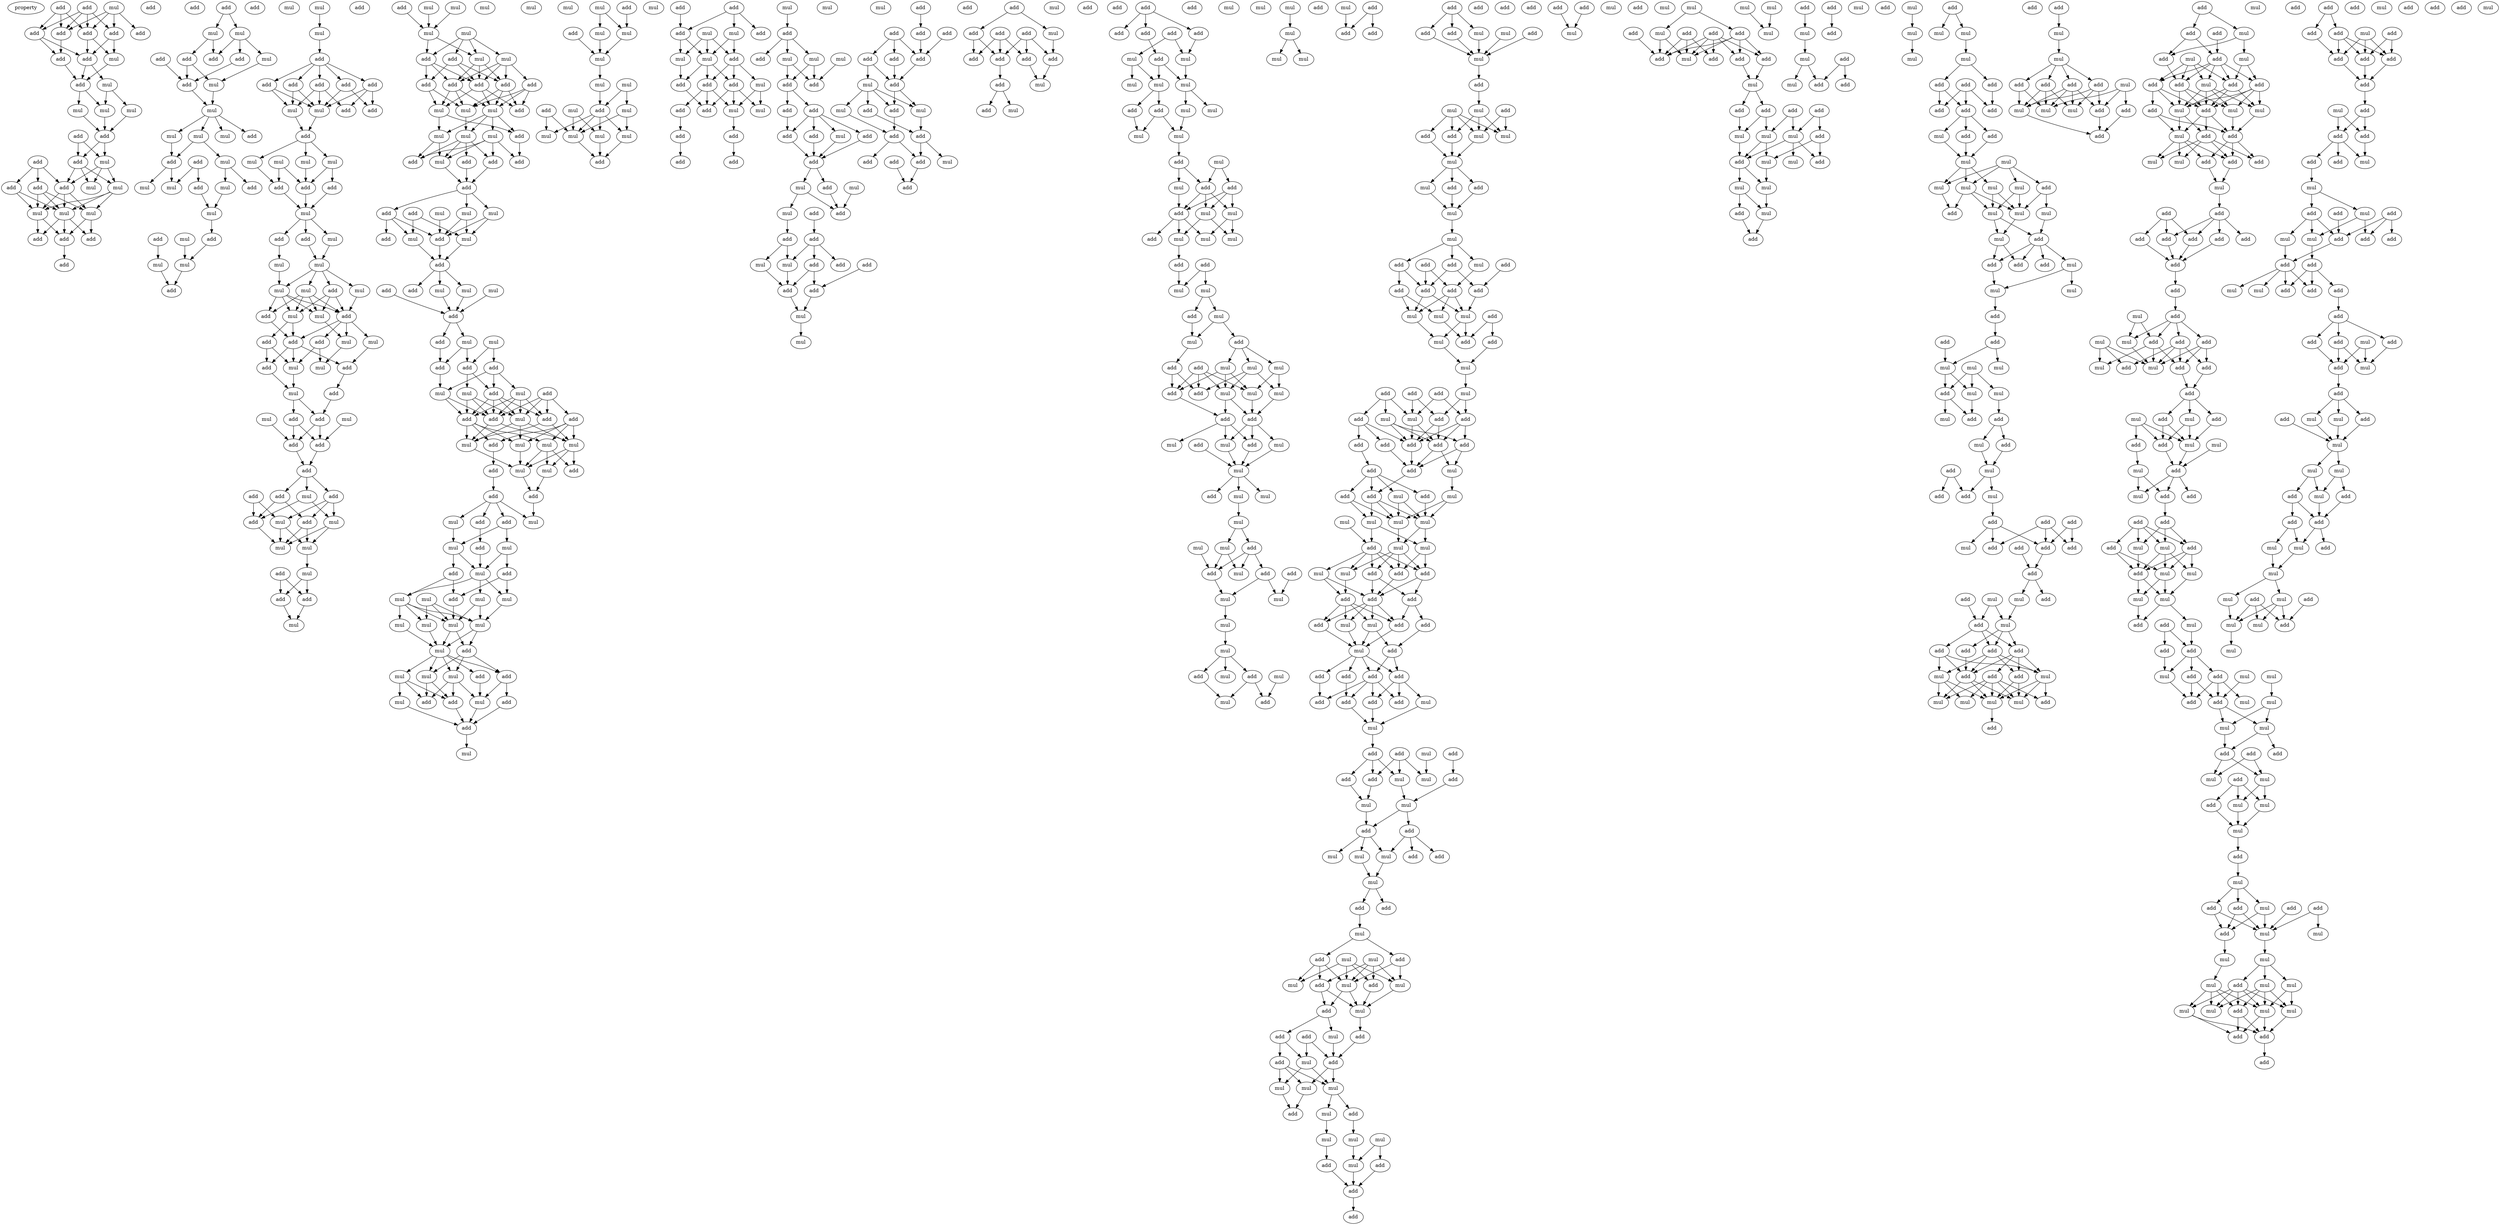 digraph {
    node [fontcolor=black]
    property [mul=2,lf=1.7]
    0 [ label = mul ];
    1 [ label = add ];
    2 [ label = add ];
    3 [ label = add ];
    4 [ label = add ];
    5 [ label = add ];
    6 [ label = add ];
    7 [ label = add ];
    8 [ label = add ];
    9 [ label = add ];
    10 [ label = mul ];
    11 [ label = add ];
    12 [ label = add ];
    13 [ label = mul ];
    14 [ label = mul ];
    15 [ label = add ];
    16 [ label = mul ];
    17 [ label = mul ];
    18 [ label = add ];
    19 [ label = add ];
    20 [ label = add ];
    21 [ label = add ];
    22 [ label = mul ];
    23 [ label = mul ];
    24 [ label = add ];
    25 [ label = add ];
    26 [ label = add ];
    27 [ label = mul ];
    28 [ label = mul ];
    29 [ label = mul ];
    30 [ label = mul ];
    31 [ label = add ];
    32 [ label = add ];
    33 [ label = add ];
    34 [ label = add ];
    35 [ label = add ];
    36 [ label = mul ];
    37 [ label = mul ];
    38 [ label = add ];
    39 [ label = add ];
    40 [ label = mul ];
    41 [ label = add ];
    42 [ label = add ];
    43 [ label = add ];
    44 [ label = mul ];
    45 [ label = mul ];
    46 [ label = mul ];
    47 [ label = mul ];
    48 [ label = mul ];
    49 [ label = add ];
    50 [ label = add ];
    51 [ label = add ];
    52 [ label = add ];
    53 [ label = mul ];
    54 [ label = add ];
    55 [ label = mul ];
    56 [ label = mul ];
    57 [ label = mul ];
    58 [ label = add ];
    59 [ label = mul ];
    60 [ label = add ];
    61 [ label = add ];
    62 [ label = mul ];
    63 [ label = mul ];
    64 [ label = mul ];
    65 [ label = mul ];
    66 [ label = add ];
    67 [ label = mul ];
    68 [ label = add ];
    69 [ label = mul ];
    70 [ label = add ];
    71 [ label = add ];
    72 [ label = add ];
    73 [ label = add ];
    74 [ label = add ];
    75 [ label = add ];
    76 [ label = mul ];
    77 [ label = add ];
    78 [ label = add ];
    79 [ label = mul ];
    80 [ label = add ];
    81 [ label = mul ];
    82 [ label = mul ];
    83 [ label = mul ];
    84 [ label = mul ];
    85 [ label = add ];
    86 [ label = add ];
    87 [ label = add ];
    88 [ label = mul ];
    89 [ label = mul ];
    90 [ label = add ];
    91 [ label = add ];
    92 [ label = mul ];
    93 [ label = mul ];
    94 [ label = add ];
    95 [ label = mul ];
    96 [ label = mul ];
    97 [ label = mul ];
    98 [ label = add ];
    99 [ label = mul ];
    100 [ label = add ];
    101 [ label = mul ];
    102 [ label = mul ];
    103 [ label = add ];
    104 [ label = add ];
    105 [ label = add ];
    106 [ label = mul ];
    107 [ label = mul ];
    108 [ label = add ];
    109 [ label = add ];
    110 [ label = mul ];
    111 [ label = mul ];
    112 [ label = add ];
    113 [ label = mul ];
    114 [ label = add ];
    115 [ label = add ];
    116 [ label = mul ];
    117 [ label = add ];
    118 [ label = add ];
    119 [ label = add ];
    120 [ label = add ];
    121 [ label = mul ];
    122 [ label = add ];
    123 [ label = add ];
    124 [ label = mul ];
    125 [ label = add ];
    126 [ label = add ];
    127 [ label = mul ];
    128 [ label = mul ];
    129 [ label = mul ];
    130 [ label = mul ];
    131 [ label = add ];
    132 [ label = add ];
    133 [ label = add ];
    134 [ label = mul ];
    135 [ label = add ];
    136 [ label = mul ];
    137 [ label = mul ];
    138 [ label = mul ];
    139 [ label = mul ];
    140 [ label = mul ];
    141 [ label = add ];
    142 [ label = add ];
    143 [ label = mul ];
    144 [ label = add ];
    145 [ label = add ];
    146 [ label = add ];
    147 [ label = add ];
    148 [ label = add ];
    149 [ label = mul ];
    150 [ label = add ];
    151 [ label = mul ];
    152 [ label = mul ];
    153 [ label = mul ];
    154 [ label = mul ];
    155 [ label = mul ];
    156 [ label = add ];
    157 [ label = add ];
    158 [ label = add ];
    159 [ label = add ];
    160 [ label = add ];
    161 [ label = mul ];
    162 [ label = add ];
    163 [ label = add ];
    164 [ label = mul ];
    165 [ label = mul ];
    166 [ label = mul ];
    167 [ label = add ];
    168 [ label = mul ];
    169 [ label = add ];
    170 [ label = mul ];
    171 [ label = add ];
    172 [ label = add ];
    173 [ label = mul ];
    174 [ label = add ];
    175 [ label = mul ];
    176 [ label = mul ];
    177 [ label = add ];
    178 [ label = add ];
    179 [ label = mul ];
    180 [ label = mul ];
    181 [ label = add ];
    182 [ label = mul ];
    183 [ label = mul ];
    184 [ label = add ];
    185 [ label = add ];
    186 [ label = add ];
    187 [ label = mul ];
    188 [ label = add ];
    189 [ label = mul ];
    190 [ label = add ];
    191 [ label = mul ];
    192 [ label = add ];
    193 [ label = mul ];
    194 [ label = add ];
    195 [ label = add ];
    196 [ label = add ];
    197 [ label = mul ];
    198 [ label = add ];
    199 [ label = mul ];
    200 [ label = mul ];
    201 [ label = mul ];
    202 [ label = mul ];
    203 [ label = add ];
    204 [ label = mul ];
    205 [ label = add ];
    206 [ label = add ];
    207 [ label = add ];
    208 [ label = add ];
    209 [ label = add ];
    210 [ label = mul ];
    211 [ label = mul ];
    212 [ label = mul ];
    213 [ label = add ];
    214 [ label = mul ];
    215 [ label = mul ];
    216 [ label = add ];
    217 [ label = add ];
    218 [ label = mul ];
    219 [ label = mul ];
    220 [ label = mul ];
    221 [ label = mul ];
    222 [ label = add ];
    223 [ label = mul ];
    224 [ label = mul ];
    225 [ label = mul ];
    226 [ label = mul ];
    227 [ label = mul ];
    228 [ label = add ];
    229 [ label = mul ];
    230 [ label = mul ];
    231 [ label = add ];
    232 [ label = add ];
    233 [ label = mul ];
    234 [ label = mul ];
    235 [ label = add ];
    236 [ label = add ];
    237 [ label = mul ];
    238 [ label = mul ];
    239 [ label = add ];
    240 [ label = add ];
    241 [ label = add ];
    242 [ label = mul ];
    243 [ label = mul ];
    244 [ label = add ];
    245 [ label = mul ];
    246 [ label = mul ];
    247 [ label = mul ];
    248 [ label = mul ];
    249 [ label = mul ];
    250 [ label = mul ];
    251 [ label = add ];
    252 [ label = mul ];
    253 [ label = mul ];
    254 [ label = add ];
    255 [ label = mul ];
    256 [ label = mul ];
    257 [ label = mul ];
    258 [ label = mul ];
    259 [ label = add ];
    260 [ label = add ];
    261 [ label = add ];
    262 [ label = add ];
    263 [ label = add ];
    264 [ label = mul ];
    265 [ label = mul ];
    266 [ label = mul ];
    267 [ label = add ];
    268 [ label = mul ];
    269 [ label = add ];
    270 [ label = add ];
    271 [ label = mul ];
    272 [ label = add ];
    273 [ label = mul ];
    274 [ label = add ];
    275 [ label = mul ];
    276 [ label = add ];
    277 [ label = add ];
    278 [ label = add ];
    279 [ label = add ];
    280 [ label = add ];
    281 [ label = mul ];
    282 [ label = add ];
    283 [ label = mul ];
    284 [ label = mul ];
    285 [ label = add ];
    286 [ label = mul ];
    287 [ label = add ];
    288 [ label = add ];
    289 [ label = add ];
    290 [ label = add ];
    291 [ label = mul ];
    292 [ label = add ];
    293 [ label = add ];
    294 [ label = add ];
    295 [ label = add ];
    296 [ label = mul ];
    297 [ label = mul ];
    298 [ label = add ];
    299 [ label = mul ];
    300 [ label = add ];
    301 [ label = add ];
    302 [ label = add ];
    303 [ label = add ];
    304 [ label = mul ];
    305 [ label = mul ];
    306 [ label = add ];
    307 [ label = mul ];
    308 [ label = add ];
    309 [ label = add ];
    310 [ label = add ];
    311 [ label = add ];
    312 [ label = mul ];
    313 [ label = mul ];
    314 [ label = mul ];
    315 [ label = add ];
    316 [ label = add ];
    317 [ label = add ];
    318 [ label = add ];
    319 [ label = add ];
    320 [ label = add ];
    321 [ label = add ];
    322 [ label = add ];
    323 [ label = mul ];
    324 [ label = add ];
    325 [ label = mul ];
    326 [ label = add ];
    327 [ label = mul ];
    328 [ label = add ];
    329 [ label = add ];
    330 [ label = add ];
    331 [ label = add ];
    332 [ label = add ];
    333 [ label = mul ];
    334 [ label = add ];
    335 [ label = add ];
    336 [ label = add ];
    337 [ label = add ];
    338 [ label = mul ];
    339 [ label = add ];
    340 [ label = add ];
    341 [ label = add ];
    342 [ label = add ];
    343 [ label = add ];
    344 [ label = mul ];
    345 [ label = add ];
    346 [ label = add ];
    347 [ label = mul ];
    348 [ label = add ];
    349 [ label = add ];
    350 [ label = mul ];
    351 [ label = add ];
    352 [ label = add ];
    353 [ label = add ];
    354 [ label = add ];
    355 [ label = add ];
    356 [ label = add ];
    357 [ label = mul ];
    358 [ label = add ];
    359 [ label = mul ];
    360 [ label = mul ];
    361 [ label = mul ];
    362 [ label = mul ];
    363 [ label = add ];
    364 [ label = mul ];
    365 [ label = add ];
    366 [ label = mul ];
    367 [ label = add ];
    368 [ label = mul ];
    369 [ label = mul ];
    370 [ label = add ];
    371 [ label = mul ];
    372 [ label = add ];
    373 [ label = mul ];
    374 [ label = add ];
    375 [ label = mul ];
    376 [ label = add ];
    377 [ label = mul ];
    378 [ label = add ];
    379 [ label = mul ];
    380 [ label = mul ];
    381 [ label = mul ];
    382 [ label = add ];
    383 [ label = add ];
    384 [ label = mul ];
    385 [ label = mul ];
    386 [ label = mul ];
    387 [ label = add ];
    388 [ label = mul ];
    389 [ label = add ];
    390 [ label = mul ];
    391 [ label = add ];
    392 [ label = mul ];
    393 [ label = mul ];
    394 [ label = add ];
    395 [ label = mul ];
    396 [ label = add ];
    397 [ label = mul ];
    398 [ label = add ];
    399 [ label = mul ];
    400 [ label = add ];
    401 [ label = add ];
    402 [ label = mul ];
    403 [ label = add ];
    404 [ label = mul ];
    405 [ label = add ];
    406 [ label = mul ];
    407 [ label = mul ];
    408 [ label = add ];
    409 [ label = mul ];
    410 [ label = mul ];
    411 [ label = mul ];
    412 [ label = mul ];
    413 [ label = mul ];
    414 [ label = add ];
    415 [ label = add ];
    416 [ label = add ];
    417 [ label = mul ];
    418 [ label = add ];
    419 [ label = mul ];
    420 [ label = mul ];
    421 [ label = mul ];
    422 [ label = mul ];
    423 [ label = mul ];
    424 [ label = add ];
    425 [ label = mul ];
    426 [ label = mul ];
    427 [ label = add ];
    428 [ label = add ];
    429 [ label = mul ];
    430 [ label = mul ];
    431 [ label = mul ];
    432 [ label = mul ];
    433 [ label = mul ];
    434 [ label = add ];
    435 [ label = add ];
    436 [ label = mul ];
    437 [ label = mul ];
    438 [ label = add ];
    439 [ label = add ];
    440 [ label = add ];
    441 [ label = add ];
    442 [ label = mul ];
    443 [ label = mul ];
    444 [ label = add ];
    445 [ label = add ];
    446 [ label = mul ];
    447 [ label = add ];
    448 [ label = add ];
    449 [ label = add ];
    450 [ label = mul ];
    451 [ label = mul ];
    452 [ label = add ];
    453 [ label = add ];
    454 [ label = mul ];
    455 [ label = mul ];
    456 [ label = mul ];
    457 [ label = mul ];
    458 [ label = add ];
    459 [ label = add ];
    460 [ label = add ];
    461 [ label = mul ];
    462 [ label = add ];
    463 [ label = mul ];
    464 [ label = add ];
    465 [ label = add ];
    466 [ label = mul ];
    467 [ label = add ];
    468 [ label = add ];
    469 [ label = add ];
    470 [ label = add ];
    471 [ label = add ];
    472 [ label = add ];
    473 [ label = mul ];
    474 [ label = mul ];
    475 [ label = add ];
    476 [ label = mul ];
    477 [ label = add ];
    478 [ label = add ];
    479 [ label = mul ];
    480 [ label = mul ];
    481 [ label = mul ];
    482 [ label = add ];
    483 [ label = add ];
    484 [ label = add ];
    485 [ label = mul ];
    486 [ label = add ];
    487 [ label = add ];
    488 [ label = add ];
    489 [ label = mul ];
    490 [ label = add ];
    491 [ label = add ];
    492 [ label = add ];
    493 [ label = add ];
    494 [ label = add ];
    495 [ label = add ];
    496 [ label = mul ];
    497 [ label = add ];
    498 [ label = add ];
    499 [ label = mul ];
    500 [ label = add ];
    501 [ label = add ];
    502 [ label = mul ];
    503 [ label = mul ];
    504 [ label = mul ];
    505 [ label = mul ];
    506 [ label = mul ];
    507 [ label = mul ];
    508 [ label = add ];
    509 [ label = mul ];
    510 [ label = mul ];
    511 [ label = add ];
    512 [ label = mul ];
    513 [ label = add ];
    514 [ label = add ];
    515 [ label = add ];
    516 [ label = add ];
    517 [ label = add ];
    518 [ label = add ];
    519 [ label = add ];
    520 [ label = mul ];
    521 [ label = mul ];
    522 [ label = add ];
    523 [ label = add ];
    524 [ label = mul ];
    525 [ label = add ];
    526 [ label = add ];
    527 [ label = add ];
    528 [ label = add ];
    529 [ label = add ];
    530 [ label = add ];
    531 [ label = add ];
    532 [ label = mul ];
    533 [ label = add ];
    534 [ label = mul ];
    535 [ label = add ];
    536 [ label = add ];
    537 [ label = add ];
    538 [ label = mul ];
    539 [ label = add ];
    540 [ label = mul ];
    541 [ label = add ];
    542 [ label = mul ];
    543 [ label = add ];
    544 [ label = mul ];
    545 [ label = mul ];
    546 [ label = add ];
    547 [ label = add ];
    548 [ label = mul ];
    549 [ label = add ];
    550 [ label = add ];
    551 [ label = mul ];
    552 [ label = mul ];
    553 [ label = mul ];
    554 [ label = add ];
    555 [ label = add ];
    556 [ label = mul ];
    557 [ label = mul ];
    558 [ label = add ];
    559 [ label = mul ];
    560 [ label = add ];
    561 [ label = add ];
    562 [ label = mul ];
    563 [ label = add ];
    564 [ label = mul ];
    565 [ label = mul ];
    566 [ label = mul ];
    567 [ label = add ];
    568 [ label = mul ];
    569 [ label = add ];
    570 [ label = add ];
    571 [ label = add ];
    572 [ label = mul ];
    573 [ label = add ];
    574 [ label = add ];
    575 [ label = mul ];
    576 [ label = mul ];
    577 [ label = mul ];
    578 [ label = add ];
    579 [ label = add ];
    580 [ label = mul ];
    581 [ label = mul ];
    582 [ label = mul ];
    583 [ label = mul ];
    584 [ label = mul ];
    585 [ label = add ];
    586 [ label = add ];
    587 [ label = add ];
    588 [ label = add ];
    589 [ label = mul ];
    590 [ label = add ];
    591 [ label = add ];
    592 [ label = add ];
    593 [ label = mul ];
    594 [ label = mul ];
    595 [ label = mul ];
    596 [ label = add ];
    597 [ label = add ];
    598 [ label = add ];
    599 [ label = add ];
    600 [ label = mul ];
    601 [ label = add ];
    602 [ label = add ];
    603 [ label = mul ];
    604 [ label = add ];
    605 [ label = add ];
    606 [ label = mul ];
    607 [ label = add ];
    608 [ label = add ];
    609 [ label = add ];
    610 [ label = add ];
    611 [ label = mul ];
    612 [ label = mul ];
    613 [ label = mul ];
    614 [ label = add ];
    615 [ label = mul ];
    616 [ label = add ];
    617 [ label = add ];
    618 [ label = mul ];
    619 [ label = mul ];
    620 [ label = mul ];
    621 [ label = mul ];
    622 [ label = add ];
    623 [ label = add ];
    624 [ label = mul ];
    625 [ label = mul ];
    626 [ label = add ];
    627 [ label = mul ];
    628 [ label = mul ];
    629 [ label = add ];
    630 [ label = mul ];
    631 [ label = add ];
    632 [ label = add ];
    633 [ label = mul ];
    634 [ label = mul ];
    635 [ label = add ];
    636 [ label = add ];
    637 [ label = add ];
    638 [ label = mul ];
    639 [ label = add ];
    640 [ label = mul ];
    641 [ label = mul ];
    642 [ label = mul ];
    643 [ label = mul ];
    644 [ label = mul ];
    645 [ label = add ];
    646 [ label = add ];
    647 [ label = add ];
    648 [ label = add ];
    649 [ label = add ];
    650 [ label = add ];
    651 [ label = mul ];
    652 [ label = add ];
    653 [ label = add ];
    654 [ label = mul ];
    655 [ label = mul ];
    656 [ label = mul ];
    657 [ label = mul ];
    658 [ label = mul ];
    659 [ label = mul ];
    660 [ label = add ];
    661 [ label = mul ];
    662 [ label = add ];
    663 [ label = mul ];
    664 [ label = mul ];
    665 [ label = add ];
    666 [ label = mul ];
    667 [ label = add ];
    668 [ label = add ];
    669 [ label = mul ];
    670 [ label = add ];
    671 [ label = mul ];
    672 [ label = mul ];
    673 [ label = add ];
    674 [ label = add ];
    675 [ label = add ];
    676 [ label = mul ];
    677 [ label = mul ];
    678 [ label = mul ];
    679 [ label = add ];
    680 [ label = mul ];
    681 [ label = mul ];
    682 [ label = add ];
    683 [ label = add ];
    684 [ label = mul ];
    685 [ label = mul ];
    686 [ label = add ];
    687 [ label = mul ];
    688 [ label = add ];
    689 [ label = add ];
    690 [ label = mul ];
    691 [ label = add ];
    692 [ label = add ];
    693 [ label = add ];
    694 [ label = add ];
    695 [ label = add ];
    696 [ label = mul ];
    697 [ label = add ];
    698 [ label = add ];
    699 [ label = add ];
    700 [ label = add ];
    701 [ label = add ];
    702 [ label = mul ];
    703 [ label = mul ];
    704 [ label = add ];
    705 [ label = add ];
    706 [ label = mul ];
    707 [ label = add ];
    708 [ label = add ];
    709 [ label = add ];
    710 [ label = add ];
    711 [ label = add ];
    712 [ label = mul ];
    713 [ label = add ];
    714 [ label = add ];
    715 [ label = mul ];
    716 [ label = add ];
    717 [ label = mul ];
    718 [ label = mul ];
    719 [ label = mul ];
    720 [ label = add ];
    721 [ label = mul ];
    722 [ label = add ];
    723 [ label = add ];
    724 [ label = mul ];
    725 [ label = mul ];
    726 [ label = add ];
    727 [ label = add ];
    728 [ label = mul ];
    729 [ label = add ];
    730 [ label = add ];
    731 [ label = mul ];
    732 [ label = add ];
    733 [ label = mul ];
    734 [ label = mul ];
    735 [ label = add ];
    736 [ label = add ];
    737 [ label = add ];
    738 [ label = add ];
    739 [ label = mul ];
    740 [ label = add ];
    741 [ label = mul ];
    742 [ label = mul ];
    743 [ label = add ];
    744 [ label = add ];
    745 [ label = add ];
    746 [ label = add ];
    747 [ label = mul ];
    748 [ label = add ];
    749 [ label = add ];
    750 [ label = mul ];
    751 [ label = add ];
    752 [ label = mul ];
    753 [ label = add ];
    754 [ label = mul ];
    755 [ label = mul ];
    756 [ label = add ];
    757 [ label = add ];
    758 [ label = add ];
    759 [ label = mul ];
    760 [ label = mul ];
    761 [ label = add ];
    762 [ label = add ];
    763 [ label = mul ];
    764 [ label = add ];
    765 [ label = add ];
    766 [ label = add ];
    767 [ label = add ];
    768 [ label = add ];
    769 [ label = add ];
    770 [ label = add ];
    771 [ label = add ];
    772 [ label = add ];
    773 [ label = add ];
    774 [ label = mul ];
    775 [ label = mul ];
    776 [ label = mul ];
    777 [ label = add ];
    778 [ label = add ];
    779 [ label = add ];
    780 [ label = mul ];
    781 [ label = add ];
    782 [ label = mul ];
    783 [ label = add ];
    784 [ label = add ];
    785 [ label = add ];
    786 [ label = mul ];
    787 [ label = mul ];
    788 [ label = add ];
    789 [ label = add ];
    790 [ label = add ];
    791 [ label = add ];
    792 [ label = mul ];
    793 [ label = mul ];
    794 [ label = mul ];
    795 [ label = add ];
    796 [ label = mul ];
    797 [ label = add ];
    798 [ label = add ];
    799 [ label = add ];
    800 [ label = add ];
    801 [ label = add ];
    802 [ label = mul ];
    803 [ label = mul ];
    804 [ label = add ];
    805 [ label = mul ];
    806 [ label = mul ];
    807 [ label = add ];
    808 [ label = mul ];
    809 [ label = mul ];
    810 [ label = add ];
    811 [ label = add ];
    812 [ label = mul ];
    813 [ label = add ];
    814 [ label = add ];
    815 [ label = mul ];
    816 [ label = add ];
    817 [ label = mul ];
    818 [ label = mul ];
    819 [ label = add ];
    820 [ label = add ];
    821 [ label = mul ];
    822 [ label = add ];
    823 [ label = mul ];
    824 [ label = mul ];
    825 [ label = mul ];
    826 [ label = mul ];
    827 [ label = add ];
    828 [ label = add ];
    829 [ label = add ];
    830 [ label = mul ];
    831 [ label = mul ];
    832 [ label = add ];
    833 [ label = add ];
    834 [ label = mul ];
    835 [ label = add ];
    836 [ label = mul ];
    837 [ label = mul ];
    838 [ label = add ];
    839 [ label = mul ];
    840 [ label = add ];
    841 [ label = add ];
    842 [ label = add ];
    843 [ label = mul ];
    844 [ label = add ];
    845 [ label = mul ];
    846 [ label = mul ];
    847 [ label = add ];
    848 [ label = mul ];
    849 [ label = mul ];
    850 [ label = mul ];
    851 [ label = add ];
    852 [ label = mul ];
    853 [ label = mul ];
    854 [ label = mul ];
    855 [ label = mul ];
    856 [ label = mul ];
    857 [ label = add ];
    858 [ label = mul ];
    859 [ label = add ];
    860 [ label = add ];
    861 [ label = add ];
    862 [ label = add ];
    863 [ label = add ];
    864 [ label = add ];
    865 [ label = mul ];
    866 [ label = add ];
    867 [ label = add ];
    868 [ label = add ];
    869 [ label = add ];
    870 [ label = add ];
    871 [ label = add ];
    872 [ label = mul ];
    873 [ label = add ];
    874 [ label = add ];
    875 [ label = add ];
    876 [ label = add ];
    877 [ label = add ];
    878 [ label = mul ];
    879 [ label = mul ];
    880 [ label = add ];
    881 [ label = add ];
    882 [ label = add ];
    883 [ label = mul ];
    884 [ label = add ];
    885 [ label = mul ];
    886 [ label = mul ];
    887 [ label = add ];
    888 [ label = add ];
    889 [ label = add ];
    890 [ label = add ];
    891 [ label = mul ];
    892 [ label = add ];
    893 [ label = add ];
    894 [ label = add ];
    895 [ label = mul ];
    896 [ label = add ];
    897 [ label = add ];
    898 [ label = mul ];
    899 [ label = add ];
    900 [ label = mul ];
    901 [ label = add ];
    902 [ label = mul ];
    903 [ label = add ];
    904 [ label = add ];
    905 [ label = add ];
    906 [ label = add ];
    907 [ label = mul ];
    908 [ label = mul ];
    909 [ label = add ];
    910 [ label = mul ];
    911 [ label = mul ];
    912 [ label = mul ];
    913 [ label = mul ];
    914 [ label = add ];
    915 [ label = add ];
    916 [ label = add ];
    917 [ label = add ];
    918 [ label = add ];
    919 [ label = mul ];
    920 [ label = mul ];
    921 [ label = mul ];
    922 [ label = mul ];
    923 [ label = add ];
    924 [ label = add ];
    925 [ label = mul ];
    926 [ label = add ];
    927 [ label = mul ];
    928 [ label = mul ];
    929 [ label = add ];
    930 [ label = mul ];
    931 [ label = add ];
    932 [ label = mul ];
    0 -> 4 [ name = 0 ];
    0 -> 5 [ name = 1 ];
    0 -> 6 [ name = 2 ];
    0 -> 8 [ name = 3 ];
    1 -> 4 [ name = 4 ];
    1 -> 5 [ name = 5 ];
    1 -> 7 [ name = 6 ];
    2 -> 4 [ name = 7 ];
    2 -> 5 [ name = 8 ];
    2 -> 6 [ name = 9 ];
    2 -> 7 [ name = 10 ];
    4 -> 10 [ name = 11 ];
    4 -> 11 [ name = 12 ];
    5 -> 9 [ name = 13 ];
    6 -> 10 [ name = 14 ];
    6 -> 11 [ name = 15 ];
    7 -> 9 [ name = 16 ];
    7 -> 11 [ name = 17 ];
    9 -> 12 [ name = 18 ];
    10 -> 12 [ name = 19 ];
    11 -> 12 [ name = 20 ];
    11 -> 13 [ name = 21 ];
    12 -> 14 [ name = 22 ];
    12 -> 16 [ name = 23 ];
    13 -> 16 [ name = 24 ];
    13 -> 17 [ name = 25 ];
    14 -> 19 [ name = 26 ];
    16 -> 19 [ name = 27 ];
    17 -> 19 [ name = 28 ];
    18 -> 20 [ name = 29 ];
    18 -> 22 [ name = 30 ];
    19 -> 20 [ name = 31 ];
    19 -> 22 [ name = 32 ];
    20 -> 23 [ name = 33 ];
    20 -> 26 [ name = 34 ];
    20 -> 27 [ name = 35 ];
    21 -> 24 [ name = 36 ];
    21 -> 25 [ name = 37 ];
    21 -> 26 [ name = 38 ];
    22 -> 23 [ name = 39 ];
    22 -> 26 [ name = 40 ];
    22 -> 27 [ name = 41 ];
    24 -> 28 [ name = 42 ];
    24 -> 29 [ name = 43 ];
    24 -> 30 [ name = 44 ];
    25 -> 28 [ name = 45 ];
    25 -> 30 [ name = 46 ];
    26 -> 28 [ name = 47 ];
    26 -> 29 [ name = 48 ];
    26 -> 30 [ name = 49 ];
    27 -> 28 [ name = 50 ];
    27 -> 29 [ name = 51 ];
    27 -> 30 [ name = 52 ];
    28 -> 31 [ name = 53 ];
    28 -> 33 [ name = 54 ];
    29 -> 32 [ name = 55 ];
    29 -> 33 [ name = 56 ];
    30 -> 31 [ name = 57 ];
    30 -> 32 [ name = 58 ];
    30 -> 33 [ name = 59 ];
    33 -> 35 [ name = 60 ];
    34 -> 36 [ name = 61 ];
    34 -> 37 [ name = 62 ];
    36 -> 38 [ name = 63 ];
    36 -> 39 [ name = 64 ];
    36 -> 40 [ name = 65 ];
    37 -> 39 [ name = 66 ];
    37 -> 41 [ name = 67 ];
    38 -> 43 [ name = 68 ];
    40 -> 44 [ name = 69 ];
    41 -> 43 [ name = 70 ];
    41 -> 44 [ name = 71 ];
    42 -> 43 [ name = 72 ];
    43 -> 45 [ name = 73 ];
    44 -> 45 [ name = 74 ];
    45 -> 46 [ name = 75 ];
    45 -> 47 [ name = 76 ];
    45 -> 48 [ name = 77 ];
    45 -> 50 [ name = 78 ];
    46 -> 51 [ name = 79 ];
    46 -> 53 [ name = 80 ];
    47 -> 51 [ name = 81 ];
    51 -> 56 [ name = 82 ];
    51 -> 57 [ name = 83 ];
    52 -> 57 [ name = 84 ];
    52 -> 58 [ name = 85 ];
    53 -> 54 [ name = 86 ];
    53 -> 55 [ name = 87 ];
    55 -> 59 [ name = 88 ];
    58 -> 59 [ name = 89 ];
    59 -> 60 [ name = 90 ];
    60 -> 65 [ name = 91 ];
    61 -> 64 [ name = 92 ];
    62 -> 65 [ name = 93 ];
    64 -> 66 [ name = 94 ];
    65 -> 66 [ name = 95 ];
    67 -> 69 [ name = 96 ];
    69 -> 70 [ name = 97 ];
    70 -> 71 [ name = 98 ];
    70 -> 72 [ name = 99 ];
    70 -> 73 [ name = 100 ];
    70 -> 74 [ name = 101 ];
    70 -> 75 [ name = 102 ];
    71 -> 76 [ name = 103 ];
    71 -> 77 [ name = 104 ];
    72 -> 76 [ name = 105 ];
    72 -> 79 [ name = 106 ];
    73 -> 76 [ name = 107 ];
    73 -> 79 [ name = 108 ];
    74 -> 76 [ name = 109 ];
    74 -> 78 [ name = 110 ];
    74 -> 79 [ name = 111 ];
    75 -> 76 [ name = 112 ];
    75 -> 77 [ name = 113 ];
    75 -> 78 [ name = 114 ];
    76 -> 80 [ name = 115 ];
    79 -> 80 [ name = 116 ];
    80 -> 81 [ name = 117 ];
    80 -> 82 [ name = 118 ];
    80 -> 84 [ name = 119 ];
    81 -> 85 [ name = 120 ];
    81 -> 87 [ name = 121 ];
    82 -> 86 [ name = 122 ];
    83 -> 86 [ name = 123 ];
    83 -> 87 [ name = 124 ];
    84 -> 87 [ name = 125 ];
    85 -> 88 [ name = 126 ];
    86 -> 88 [ name = 127 ];
    87 -> 88 [ name = 128 ];
    88 -> 89 [ name = 129 ];
    88 -> 90 [ name = 130 ];
    88 -> 91 [ name = 131 ];
    89 -> 92 [ name = 132 ];
    90 -> 92 [ name = 133 ];
    91 -> 93 [ name = 134 ];
    92 -> 94 [ name = 135 ];
    92 -> 95 [ name = 136 ];
    92 -> 96 [ name = 137 ];
    92 -> 97 [ name = 138 ];
    93 -> 96 [ name = 139 ];
    94 -> 99 [ name = 140 ];
    94 -> 100 [ name = 141 ];
    94 -> 101 [ name = 142 ];
    95 -> 98 [ name = 143 ];
    95 -> 99 [ name = 144 ];
    95 -> 100 [ name = 145 ];
    95 -> 101 [ name = 146 ];
    96 -> 98 [ name = 147 ];
    96 -> 99 [ name = 148 ];
    96 -> 100 [ name = 149 ];
    96 -> 101 [ name = 150 ];
    97 -> 100 [ name = 151 ];
    98 -> 103 [ name = 152 ];
    99 -> 103 [ name = 153 ];
    99 -> 104 [ name = 154 ];
    100 -> 102 [ name = 155 ];
    100 -> 103 [ name = 156 ];
    100 -> 105 [ name = 157 ];
    100 -> 106 [ name = 158 ];
    101 -> 106 [ name = 159 ];
    102 -> 108 [ name = 160 ];
    103 -> 107 [ name = 161 ];
    103 -> 108 [ name = 162 ];
    103 -> 109 [ name = 163 ];
    104 -> 107 [ name = 164 ];
    104 -> 109 [ name = 165 ];
    105 -> 107 [ name = 166 ];
    105 -> 110 [ name = 167 ];
    106 -> 110 [ name = 168 ];
    107 -> 111 [ name = 169 ];
    108 -> 112 [ name = 170 ];
    109 -> 111 [ name = 171 ];
    111 -> 114 [ name = 172 ];
    111 -> 115 [ name = 173 ];
    112 -> 114 [ name = 174 ];
    113 -> 117 [ name = 175 ];
    114 -> 117 [ name = 176 ];
    114 -> 118 [ name = 177 ];
    115 -> 117 [ name = 178 ];
    115 -> 118 [ name = 179 ];
    116 -> 118 [ name = 180 ];
    117 -> 119 [ name = 181 ];
    118 -> 119 [ name = 182 ];
    119 -> 120 [ name = 183 ];
    119 -> 121 [ name = 184 ];
    119 -> 123 [ name = 185 ];
    120 -> 124 [ name = 186 ];
    120 -> 126 [ name = 187 ];
    120 -> 127 [ name = 188 ];
    121 -> 124 [ name = 189 ];
    121 -> 125 [ name = 190 ];
    122 -> 125 [ name = 191 ];
    122 -> 127 [ name = 192 ];
    123 -> 125 [ name = 193 ];
    123 -> 126 [ name = 194 ];
    124 -> 128 [ name = 195 ];
    124 -> 129 [ name = 196 ];
    125 -> 128 [ name = 197 ];
    126 -> 128 [ name = 198 ];
    126 -> 129 [ name = 199 ];
    127 -> 128 [ name = 200 ];
    127 -> 129 [ name = 201 ];
    129 -> 130 [ name = 202 ];
    130 -> 132 [ name = 203 ];
    130 -> 133 [ name = 204 ];
    131 -> 132 [ name = 205 ];
    131 -> 133 [ name = 206 ];
    132 -> 134 [ name = 207 ];
    133 -> 134 [ name = 208 ];
    135 -> 138 [ name = 209 ];
    136 -> 138 [ name = 210 ];
    137 -> 138 [ name = 211 ];
    138 -> 142 [ name = 212 ];
    138 -> 143 [ name = 213 ];
    139 -> 140 [ name = 214 ];
    139 -> 141 [ name = 215 ];
    139 -> 142 [ name = 216 ];
    139 -> 143 [ name = 217 ];
    140 -> 145 [ name = 218 ];
    140 -> 146 [ name = 219 ];
    140 -> 147 [ name = 220 ];
    140 -> 148 [ name = 221 ];
    141 -> 144 [ name = 222 ];
    141 -> 146 [ name = 223 ];
    141 -> 147 [ name = 224 ];
    142 -> 144 [ name = 225 ];
    142 -> 147 [ name = 226 ];
    142 -> 148 [ name = 227 ];
    143 -> 146 [ name = 228 ];
    143 -> 147 [ name = 229 ];
    143 -> 148 [ name = 230 ];
    144 -> 151 [ name = 231 ];
    144 -> 152 [ name = 232 ];
    145 -> 149 [ name = 233 ];
    145 -> 150 [ name = 234 ];
    145 -> 151 [ name = 235 ];
    146 -> 149 [ name = 236 ];
    146 -> 150 [ name = 237 ];
    146 -> 151 [ name = 238 ];
    147 -> 149 [ name = 239 ];
    147 -> 150 [ name = 240 ];
    147 -> 152 [ name = 241 ];
    148 -> 149 [ name = 242 ];
    148 -> 151 [ name = 243 ];
    148 -> 152 [ name = 244 ];
    149 -> 153 [ name = 245 ];
    149 -> 154 [ name = 246 ];
    149 -> 155 [ name = 247 ];
    149 -> 156 [ name = 248 ];
    151 -> 153 [ name = 249 ];
    152 -> 154 [ name = 250 ];
    152 -> 156 [ name = 251 ];
    153 -> 157 [ name = 252 ];
    153 -> 158 [ name = 253 ];
    153 -> 160 [ name = 254 ];
    153 -> 161 [ name = 255 ];
    154 -> 160 [ name = 256 ];
    154 -> 161 [ name = 257 ];
    155 -> 158 [ name = 258 ];
    155 -> 159 [ name = 259 ];
    155 -> 160 [ name = 260 ];
    155 -> 161 [ name = 261 ];
    156 -> 159 [ name = 262 ];
    157 -> 162 [ name = 263 ];
    158 -> 162 [ name = 264 ];
    161 -> 162 [ name = 265 ];
    162 -> 163 [ name = 266 ];
    162 -> 164 [ name = 267 ];
    162 -> 165 [ name = 268 ];
    163 -> 168 [ name = 269 ];
    163 -> 169 [ name = 270 ];
    163 -> 171 [ name = 271 ];
    164 -> 169 [ name = 272 ];
    164 -> 170 [ name = 273 ];
    165 -> 169 [ name = 274 ];
    165 -> 170 [ name = 275 ];
    166 -> 169 [ name = 276 ];
    167 -> 168 [ name = 277 ];
    167 -> 170 [ name = 278 ];
    168 -> 172 [ name = 279 ];
    169 -> 172 [ name = 280 ];
    170 -> 172 [ name = 281 ];
    172 -> 173 [ name = 282 ];
    172 -> 174 [ name = 283 ];
    172 -> 175 [ name = 284 ];
    173 -> 178 [ name = 285 ];
    175 -> 178 [ name = 286 ];
    176 -> 178 [ name = 287 ];
    177 -> 178 [ name = 288 ];
    178 -> 179 [ name = 289 ];
    178 -> 181 [ name = 290 ];
    179 -> 185 [ name = 291 ];
    179 -> 186 [ name = 292 ];
    180 -> 184 [ name = 293 ];
    180 -> 185 [ name = 294 ];
    181 -> 186 [ name = 295 ];
    184 -> 187 [ name = 296 ];
    184 -> 189 [ name = 297 ];
    184 -> 190 [ name = 298 ];
    185 -> 190 [ name = 299 ];
    185 -> 191 [ name = 300 ];
    186 -> 187 [ name = 301 ];
    187 -> 194 [ name = 302 ];
    187 -> 195 [ name = 303 ];
    188 -> 192 [ name = 304 ];
    188 -> 193 [ name = 305 ];
    188 -> 195 [ name = 306 ];
    188 -> 196 [ name = 307 ];
    189 -> 193 [ name = 308 ];
    189 -> 194 [ name = 309 ];
    189 -> 195 [ name = 310 ];
    189 -> 196 [ name = 311 ];
    190 -> 193 [ name = 312 ];
    190 -> 194 [ name = 313 ];
    190 -> 195 [ name = 314 ];
    190 -> 196 [ name = 315 ];
    191 -> 193 [ name = 316 ];
    191 -> 194 [ name = 317 ];
    191 -> 195 [ name = 318 ];
    192 -> 197 [ name = 319 ];
    192 -> 198 [ name = 320 ];
    192 -> 199 [ name = 321 ];
    192 -> 201 [ name = 322 ];
    193 -> 199 [ name = 323 ];
    193 -> 200 [ name = 324 ];
    193 -> 201 [ name = 325 ];
    194 -> 197 [ name = 326 ];
    194 -> 198 [ name = 327 ];
    194 -> 200 [ name = 328 ];
    194 -> 201 [ name = 329 ];
    195 -> 199 [ name = 330 ];
    195 -> 200 [ name = 331 ];
    196 -> 199 [ name = 332 ];
    196 -> 200 [ name = 333 ];
    197 -> 202 [ name = 334 ];
    197 -> 203 [ name = 335 ];
    197 -> 204 [ name = 336 ];
    198 -> 205 [ name = 337 ];
    199 -> 202 [ name = 338 ];
    199 -> 203 [ name = 339 ];
    199 -> 204 [ name = 340 ];
    200 -> 204 [ name = 341 ];
    201 -> 204 [ name = 342 ];
    202 -> 206 [ name = 343 ];
    204 -> 206 [ name = 344 ];
    205 -> 207 [ name = 345 ];
    206 -> 212 [ name = 346 ];
    207 -> 208 [ name = 347 ];
    207 -> 209 [ name = 348 ];
    207 -> 211 [ name = 349 ];
    207 -> 212 [ name = 350 ];
    208 -> 213 [ name = 351 ];
    209 -> 214 [ name = 352 ];
    209 -> 215 [ name = 353 ];
    211 -> 215 [ name = 354 ];
    213 -> 218 [ name = 355 ];
    214 -> 217 [ name = 356 ];
    214 -> 218 [ name = 357 ];
    215 -> 216 [ name = 358 ];
    215 -> 218 [ name = 359 ];
    216 -> 220 [ name = 360 ];
    216 -> 222 [ name = 361 ];
    217 -> 221 [ name = 362 ];
    217 -> 222 [ name = 363 ];
    218 -> 219 [ name = 364 ];
    218 -> 220 [ name = 365 ];
    218 -> 221 [ name = 366 ];
    219 -> 224 [ name = 367 ];
    219 -> 227 [ name = 368 ];
    220 -> 224 [ name = 369 ];
    220 -> 225 [ name = 370 ];
    220 -> 226 [ name = 371 ];
    220 -> 227 [ name = 372 ];
    221 -> 227 [ name = 373 ];
    222 -> 224 [ name = 374 ];
    223 -> 224 [ name = 375 ];
    223 -> 225 [ name = 376 ];
    223 -> 227 [ name = 377 ];
    224 -> 228 [ name = 378 ];
    224 -> 229 [ name = 379 ];
    225 -> 229 [ name = 380 ];
    226 -> 229 [ name = 381 ];
    227 -> 228 [ name = 382 ];
    227 -> 229 [ name = 383 ];
    228 -> 230 [ name = 384 ];
    228 -> 232 [ name = 385 ];
    228 -> 233 [ name = 386 ];
    229 -> 230 [ name = 387 ];
    229 -> 231 [ name = 388 ];
    229 -> 232 [ name = 389 ];
    229 -> 233 [ name = 390 ];
    229 -> 234 [ name = 391 ];
    230 -> 236 [ name = 392 ];
    230 -> 237 [ name = 393 ];
    230 -> 239 [ name = 394 ];
    231 -> 237 [ name = 395 ];
    232 -> 235 [ name = 396 ];
    232 -> 237 [ name = 397 ];
    233 -> 236 [ name = 398 ];
    233 -> 239 [ name = 399 ];
    234 -> 236 [ name = 400 ];
    234 -> 238 [ name = 401 ];
    234 -> 239 [ name = 402 ];
    235 -> 240 [ name = 403 ];
    237 -> 240 [ name = 404 ];
    238 -> 240 [ name = 405 ];
    239 -> 240 [ name = 406 ];
    240 -> 243 [ name = 407 ];
    241 -> 246 [ name = 408 ];
    242 -> 245 [ name = 409 ];
    242 -> 246 [ name = 410 ];
    244 -> 248 [ name = 411 ];
    245 -> 248 [ name = 412 ];
    246 -> 248 [ name = 413 ];
    248 -> 249 [ name = 414 ];
    249 -> 254 [ name = 415 ];
    250 -> 252 [ name = 416 ];
    250 -> 254 [ name = 417 ];
    251 -> 255 [ name = 418 ];
    251 -> 257 [ name = 419 ];
    252 -> 257 [ name = 420 ];
    252 -> 258 [ name = 421 ];
    253 -> 256 [ name = 422 ];
    253 -> 257 [ name = 423 ];
    254 -> 255 [ name = 424 ];
    254 -> 256 [ name = 425 ];
    254 -> 257 [ name = 426 ];
    254 -> 258 [ name = 427 ];
    256 -> 259 [ name = 428 ];
    257 -> 259 [ name = 429 ];
    258 -> 259 [ name = 430 ];
    260 -> 262 [ name = 431 ];
    261 -> 262 [ name = 432 ];
    261 -> 263 [ name = 433 ];
    261 -> 264 [ name = 434 ];
    262 -> 266 [ name = 435 ];
    262 -> 268 [ name = 436 ];
    264 -> 267 [ name = 437 ];
    264 -> 268 [ name = 438 ];
    265 -> 266 [ name = 439 ];
    265 -> 267 [ name = 440 ];
    265 -> 268 [ name = 441 ];
    266 -> 269 [ name = 442 ];
    267 -> 270 [ name = 443 ];
    267 -> 271 [ name = 444 ];
    267 -> 272 [ name = 445 ];
    268 -> 269 [ name = 446 ];
    268 -> 270 [ name = 447 ];
    268 -> 272 [ name = 448 ];
    269 -> 274 [ name = 449 ];
    270 -> 274 [ name = 450 ];
    270 -> 275 [ name = 451 ];
    270 -> 276 [ name = 452 ];
    271 -> 273 [ name = 453 ];
    271 -> 275 [ name = 454 ];
    272 -> 273 [ name = 455 ];
    272 -> 274 [ name = 456 ];
    272 -> 275 [ name = 457 ];
    275 -> 278 [ name = 458 ];
    276 -> 277 [ name = 459 ];
    277 -> 280 [ name = 460 ];
    278 -> 279 [ name = 461 ];
    281 -> 282 [ name = 462 ];
    282 -> 283 [ name = 463 ];
    282 -> 285 [ name = 464 ];
    282 -> 286 [ name = 465 ];
    283 -> 287 [ name = 466 ];
    283 -> 288 [ name = 467 ];
    284 -> 288 [ name = 468 ];
    286 -> 287 [ name = 469 ];
    286 -> 288 [ name = 470 ];
    287 -> 289 [ name = 471 ];
    287 -> 290 [ name = 472 ];
    289 -> 291 [ name = 473 ];
    289 -> 292 [ name = 474 ];
    289 -> 293 [ name = 475 ];
    289 -> 294 [ name = 476 ];
    290 -> 292 [ name = 477 ];
    291 -> 295 [ name = 478 ];
    292 -> 295 [ name = 479 ];
    293 -> 295 [ name = 480 ];
    294 -> 295 [ name = 481 ];
    295 -> 296 [ name = 482 ];
    295 -> 298 [ name = 483 ];
    296 -> 299 [ name = 484 ];
    296 -> 301 [ name = 485 ];
    297 -> 301 [ name = 486 ];
    298 -> 301 [ name = 487 ];
    299 -> 303 [ name = 488 ];
    300 -> 302 [ name = 489 ];
    302 -> 307 [ name = 490 ];
    302 -> 308 [ name = 491 ];
    302 -> 309 [ name = 492 ];
    303 -> 305 [ name = 493 ];
    303 -> 307 [ name = 494 ];
    305 -> 310 [ name = 495 ];
    306 -> 311 [ name = 496 ];
    307 -> 310 [ name = 497 ];
    308 -> 310 [ name = 498 ];
    308 -> 311 [ name = 499 ];
    310 -> 313 [ name = 500 ];
    311 -> 313 [ name = 501 ];
    313 -> 314 [ name = 502 ];
    315 -> 317 [ name = 503 ];
    316 -> 319 [ name = 504 ];
    316 -> 320 [ name = 505 ];
    316 -> 321 [ name = 506 ];
    317 -> 320 [ name = 507 ];
    318 -> 320 [ name = 508 ];
    319 -> 322 [ name = 509 ];
    319 -> 323 [ name = 510 ];
    320 -> 322 [ name = 511 ];
    321 -> 322 [ name = 512 ];
    322 -> 324 [ name = 513 ];
    322 -> 327 [ name = 514 ];
    323 -> 324 [ name = 515 ];
    323 -> 325 [ name = 516 ];
    323 -> 326 [ name = 517 ];
    323 -> 327 [ name = 518 ];
    324 -> 329 [ name = 519 ];
    325 -> 329 [ name = 520 ];
    326 -> 330 [ name = 521 ];
    327 -> 330 [ name = 522 ];
    329 -> 331 [ name = 523 ];
    329 -> 334 [ name = 524 ];
    330 -> 331 [ name = 525 ];
    330 -> 333 [ name = 526 ];
    331 -> 335 [ name = 527 ];
    332 -> 335 [ name = 528 ];
    336 -> 337 [ name = 529 ];
    336 -> 338 [ name = 530 ];
    337 -> 342 [ name = 531 ];
    337 -> 345 [ name = 532 ];
    338 -> 341 [ name = 533 ];
    339 -> 341 [ name = 534 ];
    339 -> 343 [ name = 535 ];
    339 -> 345 [ name = 536 ];
    340 -> 342 [ name = 537 ];
    340 -> 343 [ name = 538 ];
    340 -> 345 [ name = 539 ];
    341 -> 347 [ name = 540 ];
    343 -> 347 [ name = 541 ];
    345 -> 346 [ name = 542 ];
    346 -> 348 [ name = 543 ];
    346 -> 350 [ name = 544 ];
    352 -> 354 [ name = 545 ];
    352 -> 355 [ name = 546 ];
    352 -> 356 [ name = 547 ];
    353 -> 357 [ name = 548 ];
    353 -> 359 [ name = 549 ];
    355 -> 358 [ name = 550 ];
    356 -> 359 [ name = 551 ];
    357 -> 360 [ name = 552 ];
    357 -> 361 [ name = 553 ];
    358 -> 360 [ name = 554 ];
    358 -> 362 [ name = 555 ];
    359 -> 362 [ name = 556 ];
    360 -> 363 [ name = 557 ];
    360 -> 367 [ name = 558 ];
    362 -> 364 [ name = 559 ];
    362 -> 366 [ name = 560 ];
    363 -> 368 [ name = 561 ];
    363 -> 369 [ name = 562 ];
    364 -> 368 [ name = 563 ];
    367 -> 369 [ name = 564 ];
    368 -> 370 [ name = 565 ];
    370 -> 373 [ name = 566 ];
    370 -> 374 [ name = 567 ];
    371 -> 372 [ name = 568 ];
    371 -> 374 [ name = 569 ];
    372 -> 375 [ name = 570 ];
    372 -> 376 [ name = 571 ];
    372 -> 377 [ name = 572 ];
    373 -> 376 [ name = 573 ];
    374 -> 375 [ name = 574 ];
    374 -> 376 [ name = 575 ];
    374 -> 377 [ name = 576 ];
    375 -> 379 [ name = 577 ];
    375 -> 380 [ name = 578 ];
    376 -> 378 [ name = 579 ];
    376 -> 380 [ name = 580 ];
    376 -> 381 [ name = 581 ];
    377 -> 379 [ name = 582 ];
    377 -> 381 [ name = 583 ];
    381 -> 383 [ name = 584 ];
    382 -> 384 [ name = 585 ];
    382 -> 385 [ name = 586 ];
    383 -> 385 [ name = 587 ];
    384 -> 386 [ name = 588 ];
    384 -> 387 [ name = 589 ];
    386 -> 388 [ name = 590 ];
    386 -> 389 [ name = 591 ];
    387 -> 388 [ name = 592 ];
    388 -> 394 [ name = 593 ];
    389 -> 390 [ name = 594 ];
    389 -> 392 [ name = 595 ];
    389 -> 393 [ name = 596 ];
    390 -> 395 [ name = 597 ];
    390 -> 396 [ name = 598 ];
    390 -> 399 [ name = 599 ];
    391 -> 395 [ name = 600 ];
    391 -> 396 [ name = 601 ];
    391 -> 397 [ name = 602 ];
    391 -> 398 [ name = 603 ];
    392 -> 395 [ name = 604 ];
    392 -> 397 [ name = 605 ];
    392 -> 398 [ name = 606 ];
    393 -> 397 [ name = 607 ];
    393 -> 399 [ name = 608 ];
    394 -> 396 [ name = 609 ];
    394 -> 398 [ name = 610 ];
    395 -> 400 [ name = 611 ];
    395 -> 401 [ name = 612 ];
    397 -> 400 [ name = 613 ];
    398 -> 401 [ name = 614 ];
    399 -> 400 [ name = 615 ];
    400 -> 402 [ name = 616 ];
    400 -> 405 [ name = 617 ];
    400 -> 406 [ name = 618 ];
    401 -> 402 [ name = 619 ];
    401 -> 404 [ name = 620 ];
    401 -> 405 [ name = 621 ];
    402 -> 407 [ name = 622 ];
    403 -> 407 [ name = 623 ];
    405 -> 407 [ name = 624 ];
    406 -> 407 [ name = 625 ];
    407 -> 408 [ name = 626 ];
    407 -> 409 [ name = 627 ];
    407 -> 410 [ name = 628 ];
    409 -> 411 [ name = 629 ];
    411 -> 413 [ name = 630 ];
    411 -> 414 [ name = 631 ];
    412 -> 415 [ name = 632 ];
    413 -> 415 [ name = 633 ];
    413 -> 417 [ name = 634 ];
    414 -> 415 [ name = 635 ];
    414 -> 417 [ name = 636 ];
    414 -> 418 [ name = 637 ];
    415 -> 419 [ name = 638 ];
    416 -> 420 [ name = 639 ];
    418 -> 419 [ name = 640 ];
    418 -> 420 [ name = 641 ];
    419 -> 421 [ name = 642 ];
    421 -> 423 [ name = 643 ];
    423 -> 424 [ name = 644 ];
    423 -> 426 [ name = 645 ];
    423 -> 427 [ name = 646 ];
    424 -> 429 [ name = 647 ];
    425 -> 428 [ name = 648 ];
    427 -> 428 [ name = 649 ];
    427 -> 429 [ name = 650 ];
    431 -> 432 [ name = 651 ];
    432 -> 433 [ name = 652 ];
    432 -> 436 [ name = 653 ];
    435 -> 438 [ name = 654 ];
    435 -> 439 [ name = 655 ];
    437 -> 438 [ name = 656 ];
    440 -> 441 [ name = 657 ];
    440 -> 442 [ name = 658 ];
    440 -> 444 [ name = 659 ];
    441 -> 446 [ name = 660 ];
    442 -> 446 [ name = 661 ];
    443 -> 446 [ name = 662 ];
    444 -> 446 [ name = 663 ];
    445 -> 446 [ name = 664 ];
    446 -> 447 [ name = 665 ];
    447 -> 451 [ name = 666 ];
    449 -> 454 [ name = 667 ];
    449 -> 455 [ name = 668 ];
    450 -> 452 [ name = 669 ];
    450 -> 453 [ name = 670 ];
    450 -> 454 [ name = 671 ];
    450 -> 455 [ name = 672 ];
    451 -> 452 [ name = 673 ];
    451 -> 454 [ name = 674 ];
    451 -> 455 [ name = 675 ];
    452 -> 456 [ name = 676 ];
    453 -> 456 [ name = 677 ];
    455 -> 456 [ name = 678 ];
    456 -> 457 [ name = 679 ];
    456 -> 459 [ name = 680 ];
    456 -> 460 [ name = 681 ];
    457 -> 461 [ name = 682 ];
    459 -> 461 [ name = 683 ];
    460 -> 461 [ name = 684 ];
    461 -> 463 [ name = 685 ];
    463 -> 466 [ name = 686 ];
    463 -> 467 [ name = 687 ];
    463 -> 468 [ name = 688 ];
    464 -> 470 [ name = 689 ];
    464 -> 471 [ name = 690 ];
    465 -> 472 [ name = 691 ];
    466 -> 470 [ name = 692 ];
    467 -> 469 [ name = 693 ];
    467 -> 471 [ name = 694 ];
    468 -> 471 [ name = 695 ];
    468 -> 472 [ name = 696 ];
    469 -> 473 [ name = 697 ];
    469 -> 474 [ name = 698 ];
    470 -> 473 [ name = 699 ];
    470 -> 474 [ name = 700 ];
    470 -> 476 [ name = 701 ];
    471 -> 473 [ name = 702 ];
    471 -> 476 [ name = 703 ];
    472 -> 476 [ name = 704 ];
    473 -> 479 [ name = 705 ];
    474 -> 477 [ name = 706 ];
    475 -> 477 [ name = 707 ];
    475 -> 478 [ name = 708 ];
    476 -> 477 [ name = 709 ];
    476 -> 479 [ name = 710 ];
    478 -> 480 [ name = 711 ];
    479 -> 480 [ name = 712 ];
    480 -> 481 [ name = 713 ];
    481 -> 486 [ name = 714 ];
    481 -> 487 [ name = 715 ];
    482 -> 486 [ name = 716 ];
    482 -> 489 [ name = 717 ];
    483 -> 487 [ name = 718 ];
    483 -> 489 [ name = 719 ];
    484 -> 485 [ name = 720 ];
    484 -> 488 [ name = 721 ];
    484 -> 489 [ name = 722 ];
    485 -> 491 [ name = 723 ];
    485 -> 493 [ name = 724 ];
    485 -> 494 [ name = 725 ];
    486 -> 493 [ name = 726 ];
    486 -> 494 [ name = 727 ];
    487 -> 491 [ name = 728 ];
    487 -> 493 [ name = 729 ];
    487 -> 494 [ name = 730 ];
    488 -> 490 [ name = 731 ];
    488 -> 492 [ name = 732 ];
    488 -> 494 [ name = 733 ];
    489 -> 493 [ name = 734 ];
    489 -> 494 [ name = 735 ];
    490 -> 497 [ name = 736 ];
    491 -> 496 [ name = 737 ];
    491 -> 497 [ name = 738 ];
    492 -> 495 [ name = 739 ];
    493 -> 496 [ name = 740 ];
    493 -> 497 [ name = 741 ];
    494 -> 497 [ name = 742 ];
    495 -> 498 [ name = 743 ];
    495 -> 499 [ name = 744 ];
    495 -> 500 [ name = 745 ];
    495 -> 501 [ name = 746 ];
    496 -> 502 [ name = 747 ];
    497 -> 501 [ name = 748 ];
    498 -> 504 [ name = 749 ];
    498 -> 505 [ name = 750 ];
    499 -> 505 [ name = 751 ];
    499 -> 506 [ name = 752 ];
    500 -> 506 [ name = 753 ];
    501 -> 504 [ name = 754 ];
    501 -> 505 [ name = 755 ];
    501 -> 506 [ name = 756 ];
    502 -> 505 [ name = 757 ];
    502 -> 506 [ name = 758 ];
    503 -> 508 [ name = 759 ];
    504 -> 507 [ name = 760 ];
    504 -> 508 [ name = 761 ];
    505 -> 509 [ name = 762 ];
    506 -> 507 [ name = 763 ];
    506 -> 509 [ name = 764 ];
    507 -> 511 [ name = 765 ];
    507 -> 513 [ name = 766 ];
    508 -> 510 [ name = 767 ];
    508 -> 511 [ name = 768 ];
    508 -> 512 [ name = 769 ];
    508 -> 513 [ name = 770 ];
    508 -> 514 [ name = 771 ];
    509 -> 510 [ name = 772 ];
    509 -> 511 [ name = 773 ];
    509 -> 513 [ name = 774 ];
    509 -> 514 [ name = 775 ];
    510 -> 517 [ name = 776 ];
    511 -> 515 [ name = 777 ];
    511 -> 516 [ name = 778 ];
    512 -> 516 [ name = 779 ];
    512 -> 517 [ name = 780 ];
    513 -> 516 [ name = 781 ];
    514 -> 515 [ name = 782 ];
    514 -> 516 [ name = 783 ];
    515 -> 518 [ name = 784 ];
    515 -> 522 [ name = 785 ];
    516 -> 519 [ name = 786 ];
    516 -> 520 [ name = 787 ];
    516 -> 521 [ name = 788 ];
    516 -> 522 [ name = 789 ];
    517 -> 519 [ name = 790 ];
    517 -> 520 [ name = 791 ];
    517 -> 521 [ name = 792 ];
    517 -> 522 [ name = 793 ];
    518 -> 523 [ name = 794 ];
    519 -> 524 [ name = 795 ];
    520 -> 523 [ name = 796 ];
    520 -> 524 [ name = 797 ];
    521 -> 524 [ name = 798 ];
    522 -> 524 [ name = 799 ];
    523 -> 525 [ name = 800 ];
    523 -> 526 [ name = 801 ];
    524 -> 525 [ name = 802 ];
    524 -> 526 [ name = 803 ];
    524 -> 527 [ name = 804 ];
    524 -> 528 [ name = 805 ];
    525 -> 529 [ name = 806 ];
    525 -> 530 [ name = 807 ];
    525 -> 531 [ name = 808 ];
    525 -> 533 [ name = 809 ];
    526 -> 529 [ name = 810 ];
    526 -> 532 [ name = 811 ];
    526 -> 533 [ name = 812 ];
    527 -> 531 [ name = 813 ];
    528 -> 530 [ name = 814 ];
    529 -> 534 [ name = 815 ];
    530 -> 534 [ name = 816 ];
    532 -> 534 [ name = 817 ];
    534 -> 535 [ name = 818 ];
    535 -> 539 [ name = 819 ];
    535 -> 540 [ name = 820 ];
    535 -> 541 [ name = 821 ];
    536 -> 543 [ name = 822 ];
    537 -> 539 [ name = 823 ];
    537 -> 540 [ name = 824 ];
    537 -> 542 [ name = 825 ];
    538 -> 542 [ name = 826 ];
    539 -> 544 [ name = 827 ];
    540 -> 545 [ name = 828 ];
    541 -> 544 [ name = 829 ];
    543 -> 545 [ name = 830 ];
    544 -> 546 [ name = 831 ];
    545 -> 546 [ name = 832 ];
    545 -> 547 [ name = 833 ];
    546 -> 548 [ name = 834 ];
    546 -> 551 [ name = 835 ];
    546 -> 552 [ name = 836 ];
    547 -> 549 [ name = 837 ];
    547 -> 550 [ name = 838 ];
    547 -> 552 [ name = 839 ];
    548 -> 553 [ name = 840 ];
    552 -> 553 [ name = 841 ];
    553 -> 554 [ name = 842 ];
    553 -> 555 [ name = 843 ];
    554 -> 556 [ name = 844 ];
    556 -> 558 [ name = 845 ];
    556 -> 560 [ name = 846 ];
    557 -> 561 [ name = 847 ];
    557 -> 563 [ name = 848 ];
    557 -> 564 [ name = 849 ];
    557 -> 565 [ name = 850 ];
    558 -> 564 [ name = 851 ];
    558 -> 565 [ name = 852 ];
    559 -> 562 [ name = 853 ];
    559 -> 563 [ name = 854 ];
    559 -> 564 [ name = 855 ];
    559 -> 565 [ name = 856 ];
    560 -> 561 [ name = 857 ];
    560 -> 562 [ name = 858 ];
    560 -> 565 [ name = 859 ];
    561 -> 566 [ name = 860 ];
    561 -> 567 [ name = 861 ];
    563 -> 566 [ name = 862 ];
    564 -> 566 [ name = 863 ];
    565 -> 566 [ name = 864 ];
    565 -> 567 [ name = 865 ];
    566 -> 570 [ name = 866 ];
    567 -> 568 [ name = 867 ];
    567 -> 571 [ name = 868 ];
    568 -> 573 [ name = 869 ];
    569 -> 572 [ name = 870 ];
    569 -> 573 [ name = 871 ];
    570 -> 573 [ name = 872 ];
    571 -> 572 [ name = 873 ];
    571 -> 574 [ name = 874 ];
    572 -> 575 [ name = 875 ];
    572 -> 577 [ name = 876 ];
    573 -> 575 [ name = 877 ];
    573 -> 576 [ name = 878 ];
    574 -> 575 [ name = 879 ];
    574 -> 576 [ name = 880 ];
    574 -> 577 [ name = 881 ];
    575 -> 579 [ name = 882 ];
    575 -> 580 [ name = 883 ];
    576 -> 578 [ name = 884 ];
    577 -> 578 [ name = 885 ];
    579 -> 582 [ name = 886 ];
    580 -> 581 [ name = 887 ];
    581 -> 586 [ name = 888 ];
    582 -> 584 [ name = 889 ];
    583 -> 584 [ name = 890 ];
    583 -> 585 [ name = 891 ];
    584 -> 587 [ name = 892 ];
    585 -> 587 [ name = 893 ];
    586 -> 587 [ name = 894 ];
    587 -> 592 [ name = 895 ];
    588 -> 593 [ name = 896 ];
    591 -> 593 [ name = 897 ];
    595 -> 599 [ name = 898 ];
    595 -> 600 [ name = 899 ];
    596 -> 601 [ name = 900 ];
    596 -> 603 [ name = 901 ];
    596 -> 604 [ name = 902 ];
    597 -> 601 [ name = 903 ];
    597 -> 602 [ name = 904 ];
    597 -> 603 [ name = 905 ];
    597 -> 604 [ name = 906 ];
    597 -> 605 [ name = 907 ];
    598 -> 601 [ name = 908 ];
    599 -> 601 [ name = 909 ];
    599 -> 602 [ name = 910 ];
    599 -> 603 [ name = 911 ];
    599 -> 605 [ name = 912 ];
    600 -> 601 [ name = 913 ];
    600 -> 603 [ name = 914 ];
    602 -> 606 [ name = 915 ];
    605 -> 606 [ name = 916 ];
    606 -> 608 [ name = 917 ];
    606 -> 610 [ name = 918 ];
    607 -> 611 [ name = 919 ];
    607 -> 612 [ name = 920 ];
    608 -> 611 [ name = 921 ];
    608 -> 613 [ name = 922 ];
    609 -> 612 [ name = 923 ];
    609 -> 614 [ name = 924 ];
    610 -> 613 [ name = 925 ];
    611 -> 616 [ name = 926 ];
    611 -> 618 [ name = 927 ];
    612 -> 615 [ name = 928 ];
    612 -> 616 [ name = 929 ];
    612 -> 617 [ name = 930 ];
    613 -> 616 [ name = 931 ];
    614 -> 617 [ name = 932 ];
    614 -> 618 [ name = 933 ];
    616 -> 619 [ name = 934 ];
    616 -> 620 [ name = 935 ];
    618 -> 619 [ name = 936 ];
    619 -> 621 [ name = 937 ];
    620 -> 621 [ name = 938 ];
    620 -> 622 [ name = 939 ];
    621 -> 623 [ name = 940 ];
    622 -> 623 [ name = 941 ];
    624 -> 627 [ name = 942 ];
    625 -> 627 [ name = 943 ];
    626 -> 628 [ name = 944 ];
    628 -> 630 [ name = 945 ];
    629 -> 632 [ name = 946 ];
    629 -> 635 [ name = 947 ];
    630 -> 632 [ name = 948 ];
    630 -> 633 [ name = 949 ];
    631 -> 636 [ name = 950 ];
    638 -> 640 [ name = 951 ];
    639 -> 641 [ name = 952 ];
    639 -> 642 [ name = 953 ];
    640 -> 644 [ name = 954 ];
    642 -> 643 [ name = 955 ];
    643 -> 645 [ name = 956 ];
    643 -> 647 [ name = 957 ];
    645 -> 648 [ name = 958 ];
    646 -> 648 [ name = 959 ];
    646 -> 649 [ name = 960 ];
    646 -> 650 [ name = 961 ];
    647 -> 649 [ name = 962 ];
    647 -> 650 [ name = 963 ];
    649 -> 651 [ name = 964 ];
    649 -> 652 [ name = 965 ];
    649 -> 653 [ name = 966 ];
    651 -> 655 [ name = 967 ];
    652 -> 655 [ name = 968 ];
    653 -> 655 [ name = 969 ];
    654 -> 656 [ name = 970 ];
    654 -> 657 [ name = 971 ];
    654 -> 659 [ name = 972 ];
    654 -> 660 [ name = 973 ];
    655 -> 656 [ name = 974 ];
    655 -> 658 [ name = 975 ];
    655 -> 659 [ name = 976 ];
    656 -> 662 [ name = 977 ];
    657 -> 661 [ name = 978 ];
    657 -> 664 [ name = 979 ];
    658 -> 661 [ name = 980 ];
    658 -> 664 [ name = 981 ];
    659 -> 661 [ name = 982 ];
    659 -> 662 [ name = 983 ];
    659 -> 664 [ name = 984 ];
    660 -> 663 [ name = 985 ];
    660 -> 664 [ name = 986 ];
    661 -> 665 [ name = 987 ];
    661 -> 666 [ name = 988 ];
    663 -> 665 [ name = 989 ];
    664 -> 666 [ name = 990 ];
    665 -> 667 [ name = 991 ];
    665 -> 668 [ name = 992 ];
    665 -> 669 [ name = 993 ];
    665 -> 670 [ name = 994 ];
    666 -> 668 [ name = 995 ];
    666 -> 670 [ name = 996 ];
    668 -> 672 [ name = 997 ];
    669 -> 671 [ name = 998 ];
    669 -> 672 [ name = 999 ];
    672 -> 673 [ name = 1000 ];
    673 -> 674 [ name = 1001 ];
    674 -> 676 [ name = 1002 ];
    674 -> 677 [ name = 1003 ];
    675 -> 676 [ name = 1004 ];
    676 -> 679 [ name = 1005 ];
    676 -> 681 [ name = 1006 ];
    678 -> 679 [ name = 1007 ];
    678 -> 680 [ name = 1008 ];
    678 -> 681 [ name = 1009 ];
    679 -> 683 [ name = 1010 ];
    679 -> 684 [ name = 1011 ];
    680 -> 682 [ name = 1012 ];
    681 -> 683 [ name = 1013 ];
    682 -> 685 [ name = 1014 ];
    682 -> 686 [ name = 1015 ];
    685 -> 687 [ name = 1016 ];
    686 -> 687 [ name = 1017 ];
    687 -> 689 [ name = 1018 ];
    687 -> 690 [ name = 1019 ];
    688 -> 689 [ name = 1020 ];
    688 -> 691 [ name = 1021 ];
    690 -> 695 [ name = 1022 ];
    693 -> 697 [ name = 1023 ];
    693 -> 699 [ name = 1024 ];
    693 -> 700 [ name = 1025 ];
    694 -> 699 [ name = 1026 ];
    694 -> 700 [ name = 1027 ];
    695 -> 696 [ name = 1028 ];
    695 -> 697 [ name = 1029 ];
    695 -> 700 [ name = 1030 ];
    698 -> 701 [ name = 1031 ];
    700 -> 701 [ name = 1032 ];
    701 -> 703 [ name = 1033 ];
    701 -> 704 [ name = 1034 ];
    702 -> 706 [ name = 1035 ];
    702 -> 707 [ name = 1036 ];
    703 -> 706 [ name = 1037 ];
    705 -> 707 [ name = 1038 ];
    706 -> 709 [ name = 1039 ];
    706 -> 710 [ name = 1040 ];
    706 -> 711 [ name = 1041 ];
    707 -> 708 [ name = 1042 ];
    707 -> 709 [ name = 1043 ];
    707 -> 711 [ name = 1044 ];
    708 -> 712 [ name = 1045 ];
    708 -> 713 [ name = 1046 ];
    708 -> 715 [ name = 1047 ];
    709 -> 712 [ name = 1048 ];
    709 -> 713 [ name = 1049 ];
    709 -> 714 [ name = 1050 ];
    709 -> 716 [ name = 1051 ];
    710 -> 713 [ name = 1052 ];
    711 -> 712 [ name = 1053 ];
    711 -> 713 [ name = 1054 ];
    711 -> 715 [ name = 1055 ];
    711 -> 716 [ name = 1056 ];
    712 -> 717 [ name = 1057 ];
    712 -> 720 [ name = 1058 ];
    712 -> 721 [ name = 1059 ];
    713 -> 717 [ name = 1060 ];
    713 -> 718 [ name = 1061 ];
    713 -> 721 [ name = 1062 ];
    714 -> 717 [ name = 1063 ];
    714 -> 718 [ name = 1064 ];
    714 -> 719 [ name = 1065 ];
    714 -> 720 [ name = 1066 ];
    714 -> 721 [ name = 1067 ];
    715 -> 717 [ name = 1068 ];
    715 -> 718 [ name = 1069 ];
    715 -> 719 [ name = 1070 ];
    716 -> 717 [ name = 1071 ];
    716 -> 721 [ name = 1072 ];
    717 -> 722 [ name = 1073 ];
    723 -> 724 [ name = 1074 ];
    724 -> 725 [ name = 1075 ];
    725 -> 726 [ name = 1076 ];
    725 -> 727 [ name = 1077 ];
    725 -> 729 [ name = 1078 ];
    725 -> 730 [ name = 1079 ];
    726 -> 731 [ name = 1080 ];
    726 -> 734 [ name = 1081 ];
    727 -> 731 [ name = 1082 ];
    727 -> 733 [ name = 1083 ];
    727 -> 734 [ name = 1084 ];
    728 -> 731 [ name = 1085 ];
    728 -> 732 [ name = 1086 ];
    728 -> 735 [ name = 1087 ];
    729 -> 732 [ name = 1088 ];
    729 -> 733 [ name = 1089 ];
    729 -> 734 [ name = 1090 ];
    730 -> 731 [ name = 1091 ];
    730 -> 732 [ name = 1092 ];
    730 -> 733 [ name = 1093 ];
    730 -> 734 [ name = 1094 ];
    732 -> 736 [ name = 1095 ];
    734 -> 736 [ name = 1096 ];
    735 -> 736 [ name = 1097 ];
    737 -> 739 [ name = 1098 ];
    737 -> 740 [ name = 1099 ];
    738 -> 744 [ name = 1100 ];
    739 -> 741 [ name = 1101 ];
    739 -> 743 [ name = 1102 ];
    740 -> 743 [ name = 1103 ];
    740 -> 744 [ name = 1104 ];
    741 -> 745 [ name = 1105 ];
    741 -> 746 [ name = 1106 ];
    742 -> 745 [ name = 1107 ];
    742 -> 747 [ name = 1108 ];
    742 -> 748 [ name = 1109 ];
    742 -> 749 [ name = 1110 ];
    743 -> 748 [ name = 1111 ];
    744 -> 745 [ name = 1112 ];
    744 -> 746 [ name = 1113 ];
    744 -> 747 [ name = 1114 ];
    744 -> 748 [ name = 1115 ];
    744 -> 749 [ name = 1116 ];
    745 -> 750 [ name = 1117 ];
    745 -> 752 [ name = 1118 ];
    745 -> 753 [ name = 1119 ];
    746 -> 750 [ name = 1120 ];
    746 -> 752 [ name = 1121 ];
    746 -> 753 [ name = 1122 ];
    746 -> 754 [ name = 1123 ];
    747 -> 750 [ name = 1124 ];
    747 -> 752 [ name = 1125 ];
    747 -> 753 [ name = 1126 ];
    747 -> 754 [ name = 1127 ];
    748 -> 752 [ name = 1128 ];
    748 -> 753 [ name = 1129 ];
    748 -> 754 [ name = 1130 ];
    749 -> 751 [ name = 1131 ];
    749 -> 752 [ name = 1132 ];
    749 -> 753 [ name = 1133 ];
    750 -> 757 [ name = 1134 ];
    751 -> 755 [ name = 1135 ];
    751 -> 757 [ name = 1136 ];
    752 -> 755 [ name = 1137 ];
    752 -> 756 [ name = 1138 ];
    753 -> 755 [ name = 1139 ];
    753 -> 756 [ name = 1140 ];
    753 -> 757 [ name = 1141 ];
    754 -> 757 [ name = 1142 ];
    755 -> 758 [ name = 1143 ];
    755 -> 759 [ name = 1144 ];
    755 -> 760 [ name = 1145 ];
    755 -> 761 [ name = 1146 ];
    756 -> 759 [ name = 1147 ];
    756 -> 760 [ name = 1148 ];
    756 -> 761 [ name = 1149 ];
    756 -> 762 [ name = 1150 ];
    757 -> 758 [ name = 1151 ];
    757 -> 761 [ name = 1152 ];
    757 -> 762 [ name = 1153 ];
    758 -> 763 [ name = 1154 ];
    761 -> 763 [ name = 1155 ];
    763 -> 764 [ name = 1156 ];
    764 -> 767 [ name = 1157 ];
    764 -> 768 [ name = 1158 ];
    764 -> 769 [ name = 1159 ];
    764 -> 770 [ name = 1160 ];
    765 -> 766 [ name = 1161 ];
    765 -> 768 [ name = 1162 ];
    765 -> 769 [ name = 1163 ];
    766 -> 771 [ name = 1164 ];
    768 -> 771 [ name = 1165 ];
    769 -> 771 [ name = 1166 ];
    770 -> 771 [ name = 1167 ];
    771 -> 772 [ name = 1168 ];
    772 -> 773 [ name = 1169 ];
    773 -> 776 [ name = 1170 ];
    773 -> 777 [ name = 1171 ];
    773 -> 778 [ name = 1172 ];
    773 -> 779 [ name = 1173 ];
    774 -> 776 [ name = 1174 ];
    774 -> 779 [ name = 1175 ];
    775 -> 780 [ name = 1176 ];
    775 -> 782 [ name = 1177 ];
    775 -> 783 [ name = 1178 ];
    776 -> 780 [ name = 1179 ];
    777 -> 780 [ name = 1180 ];
    777 -> 781 [ name = 1181 ];
    777 -> 784 [ name = 1182 ];
    778 -> 780 [ name = 1183 ];
    778 -> 781 [ name = 1184 ];
    778 -> 783 [ name = 1185 ];
    778 -> 784 [ name = 1186 ];
    779 -> 780 [ name = 1187 ];
    779 -> 781 [ name = 1188 ];
    779 -> 782 [ name = 1189 ];
    781 -> 785 [ name = 1190 ];
    784 -> 785 [ name = 1191 ];
    785 -> 786 [ name = 1192 ];
    785 -> 788 [ name = 1193 ];
    785 -> 789 [ name = 1194 ];
    786 -> 791 [ name = 1195 ];
    786 -> 793 [ name = 1196 ];
    787 -> 790 [ name = 1197 ];
    787 -> 791 [ name = 1198 ];
    787 -> 793 [ name = 1199 ];
    788 -> 793 [ name = 1200 ];
    789 -> 791 [ name = 1201 ];
    789 -> 793 [ name = 1202 ];
    790 -> 794 [ name = 1203 ];
    791 -> 795 [ name = 1204 ];
    792 -> 795 [ name = 1205 ];
    793 -> 795 [ name = 1206 ];
    794 -> 796 [ name = 1207 ];
    794 -> 797 [ name = 1208 ];
    795 -> 796 [ name = 1209 ];
    795 -> 797 [ name = 1210 ];
    795 -> 798 [ name = 1211 ];
    797 -> 799 [ name = 1212 ];
    799 -> 801 [ name = 1213 ];
    799 -> 802 [ name = 1214 ];
    799 -> 803 [ name = 1215 ];
    800 -> 801 [ name = 1216 ];
    800 -> 802 [ name = 1217 ];
    800 -> 803 [ name = 1218 ];
    800 -> 804 [ name = 1219 ];
    801 -> 805 [ name = 1220 ];
    801 -> 806 [ name = 1221 ];
    801 -> 807 [ name = 1222 ];
    802 -> 805 [ name = 1223 ];
    802 -> 806 [ name = 1224 ];
    802 -> 807 [ name = 1225 ];
    803 -> 807 [ name = 1226 ];
    804 -> 805 [ name = 1227 ];
    804 -> 807 [ name = 1228 ];
    805 -> 808 [ name = 1229 ];
    805 -> 809 [ name = 1230 ];
    806 -> 809 [ name = 1231 ];
    807 -> 808 [ name = 1232 ];
    807 -> 809 [ name = 1233 ];
    808 -> 810 [ name = 1234 ];
    809 -> 810 [ name = 1235 ];
    809 -> 812 [ name = 1236 ];
    811 -> 813 [ name = 1237 ];
    811 -> 814 [ name = 1238 ];
    812 -> 814 [ name = 1239 ];
    813 -> 815 [ name = 1240 ];
    814 -> 815 [ name = 1241 ];
    814 -> 816 [ name = 1242 ];
    814 -> 819 [ name = 1243 ];
    815 -> 822 [ name = 1244 ];
    816 -> 820 [ name = 1245 ];
    816 -> 822 [ name = 1246 ];
    817 -> 820 [ name = 1247 ];
    818 -> 821 [ name = 1248 ];
    819 -> 820 [ name = 1249 ];
    819 -> 822 [ name = 1250 ];
    819 -> 823 [ name = 1251 ];
    820 -> 825 [ name = 1252 ];
    820 -> 826 [ name = 1253 ];
    821 -> 825 [ name = 1254 ];
    821 -> 826 [ name = 1255 ];
    825 -> 827 [ name = 1256 ];
    826 -> 827 [ name = 1257 ];
    826 -> 829 [ name = 1258 ];
    827 -> 830 [ name = 1259 ];
    827 -> 831 [ name = 1260 ];
    828 -> 830 [ name = 1261 ];
    828 -> 831 [ name = 1262 ];
    831 -> 834 [ name = 1263 ];
    831 -> 836 [ name = 1264 ];
    832 -> 833 [ name = 1265 ];
    832 -> 834 [ name = 1266 ];
    832 -> 836 [ name = 1267 ];
    833 -> 837 [ name = 1268 ];
    834 -> 837 [ name = 1269 ];
    836 -> 837 [ name = 1270 ];
    837 -> 838 [ name = 1271 ];
    838 -> 839 [ name = 1272 ];
    839 -> 840 [ name = 1273 ];
    839 -> 843 [ name = 1274 ];
    839 -> 844 [ name = 1275 ];
    840 -> 846 [ name = 1276 ];
    840 -> 847 [ name = 1277 ];
    841 -> 846 [ name = 1278 ];
    842 -> 845 [ name = 1279 ];
    842 -> 846 [ name = 1280 ];
    843 -> 846 [ name = 1281 ];
    843 -> 847 [ name = 1282 ];
    844 -> 846 [ name = 1283 ];
    844 -> 847 [ name = 1284 ];
    846 -> 849 [ name = 1285 ];
    847 -> 848 [ name = 1286 ];
    848 -> 850 [ name = 1287 ];
    849 -> 851 [ name = 1288 ];
    849 -> 852 [ name = 1289 ];
    849 -> 853 [ name = 1290 ];
    850 -> 854 [ name = 1291 ];
    850 -> 855 [ name = 1292 ];
    850 -> 857 [ name = 1293 ];
    850 -> 858 [ name = 1294 ];
    851 -> 854 [ name = 1295 ];
    851 -> 855 [ name = 1296 ];
    851 -> 856 [ name = 1297 ];
    851 -> 857 [ name = 1298 ];
    851 -> 858 [ name = 1299 ];
    852 -> 856 [ name = 1300 ];
    852 -> 858 [ name = 1301 ];
    853 -> 854 [ name = 1302 ];
    853 -> 856 [ name = 1303 ];
    853 -> 857 [ name = 1304 ];
    853 -> 858 [ name = 1305 ];
    855 -> 859 [ name = 1306 ];
    855 -> 860 [ name = 1307 ];
    856 -> 860 [ name = 1308 ];
    857 -> 859 [ name = 1309 ];
    857 -> 860 [ name = 1310 ];
    858 -> 859 [ name = 1311 ];
    858 -> 860 [ name = 1312 ];
    860 -> 861 [ name = 1313 ];
    862 -> 863 [ name = 1314 ];
    862 -> 864 [ name = 1315 ];
    863 -> 867 [ name = 1316 ];
    863 -> 868 [ name = 1317 ];
    863 -> 869 [ name = 1318 ];
    864 -> 867 [ name = 1319 ];
    865 -> 867 [ name = 1320 ];
    865 -> 868 [ name = 1321 ];
    865 -> 869 [ name = 1322 ];
    866 -> 868 [ name = 1323 ];
    866 -> 869 [ name = 1324 ];
    867 -> 870 [ name = 1325 ];
    868 -> 870 [ name = 1326 ];
    869 -> 870 [ name = 1327 ];
    870 -> 873 [ name = 1328 ];
    872 -> 874 [ name = 1329 ];
    872 -> 875 [ name = 1330 ];
    873 -> 874 [ name = 1331 ];
    873 -> 875 [ name = 1332 ];
    874 -> 876 [ name = 1333 ];
    874 -> 877 [ name = 1334 ];
    874 -> 878 [ name = 1335 ];
    875 -> 878 [ name = 1336 ];
    877 -> 879 [ name = 1337 ];
    879 -> 880 [ name = 1338 ];
    879 -> 883 [ name = 1339 ];
    880 -> 885 [ name = 1340 ];
    880 -> 886 [ name = 1341 ];
    880 -> 888 [ name = 1342 ];
    881 -> 888 [ name = 1343 ];
    882 -> 884 [ name = 1344 ];
    882 -> 887 [ name = 1345 ];
    882 -> 888 [ name = 1346 ];
    883 -> 884 [ name = 1347 ];
    883 -> 885 [ name = 1348 ];
    885 -> 890 [ name = 1349 ];
    886 -> 889 [ name = 1350 ];
    888 -> 889 [ name = 1351 ];
    889 -> 891 [ name = 1352 ];
    889 -> 892 [ name = 1353 ];
    889 -> 894 [ name = 1354 ];
    889 -> 895 [ name = 1355 ];
    890 -> 892 [ name = 1356 ];
    890 -> 893 [ name = 1357 ];
    890 -> 894 [ name = 1358 ];
    893 -> 896 [ name = 1359 ];
    896 -> 897 [ name = 1360 ];
    896 -> 899 [ name = 1361 ];
    896 -> 901 [ name = 1362 ];
    897 -> 903 [ name = 1363 ];
    898 -> 902 [ name = 1364 ];
    898 -> 903 [ name = 1365 ];
    899 -> 902 [ name = 1366 ];
    899 -> 903 [ name = 1367 ];
    901 -> 902 [ name = 1368 ];
    903 -> 904 [ name = 1369 ];
    904 -> 907 [ name = 1370 ];
    904 -> 908 [ name = 1371 ];
    904 -> 909 [ name = 1372 ];
    906 -> 910 [ name = 1373 ];
    907 -> 910 [ name = 1374 ];
    908 -> 910 [ name = 1375 ];
    909 -> 910 [ name = 1376 ];
    910 -> 911 [ name = 1377 ];
    910 -> 912 [ name = 1378 ];
    911 -> 913 [ name = 1379 ];
    911 -> 914 [ name = 1380 ];
    912 -> 913 [ name = 1381 ];
    912 -> 915 [ name = 1382 ];
    913 -> 916 [ name = 1383 ];
    914 -> 916 [ name = 1384 ];
    914 -> 917 [ name = 1385 ];
    915 -> 916 [ name = 1386 ];
    916 -> 918 [ name = 1387 ];
    916 -> 920 [ name = 1388 ];
    917 -> 919 [ name = 1389 ];
    917 -> 920 [ name = 1390 ];
    919 -> 921 [ name = 1391 ];
    920 -> 921 [ name = 1392 ];
    921 -> 922 [ name = 1393 ];
    921 -> 925 [ name = 1394 ];
    922 -> 928 [ name = 1395 ];
    923 -> 927 [ name = 1396 ];
    923 -> 928 [ name = 1397 ];
    923 -> 929 [ name = 1398 ];
    924 -> 929 [ name = 1399 ];
    925 -> 927 [ name = 1400 ];
    925 -> 928 [ name = 1401 ];
    925 -> 929 [ name = 1402 ];
    928 -> 930 [ name = 1403 ];
}
